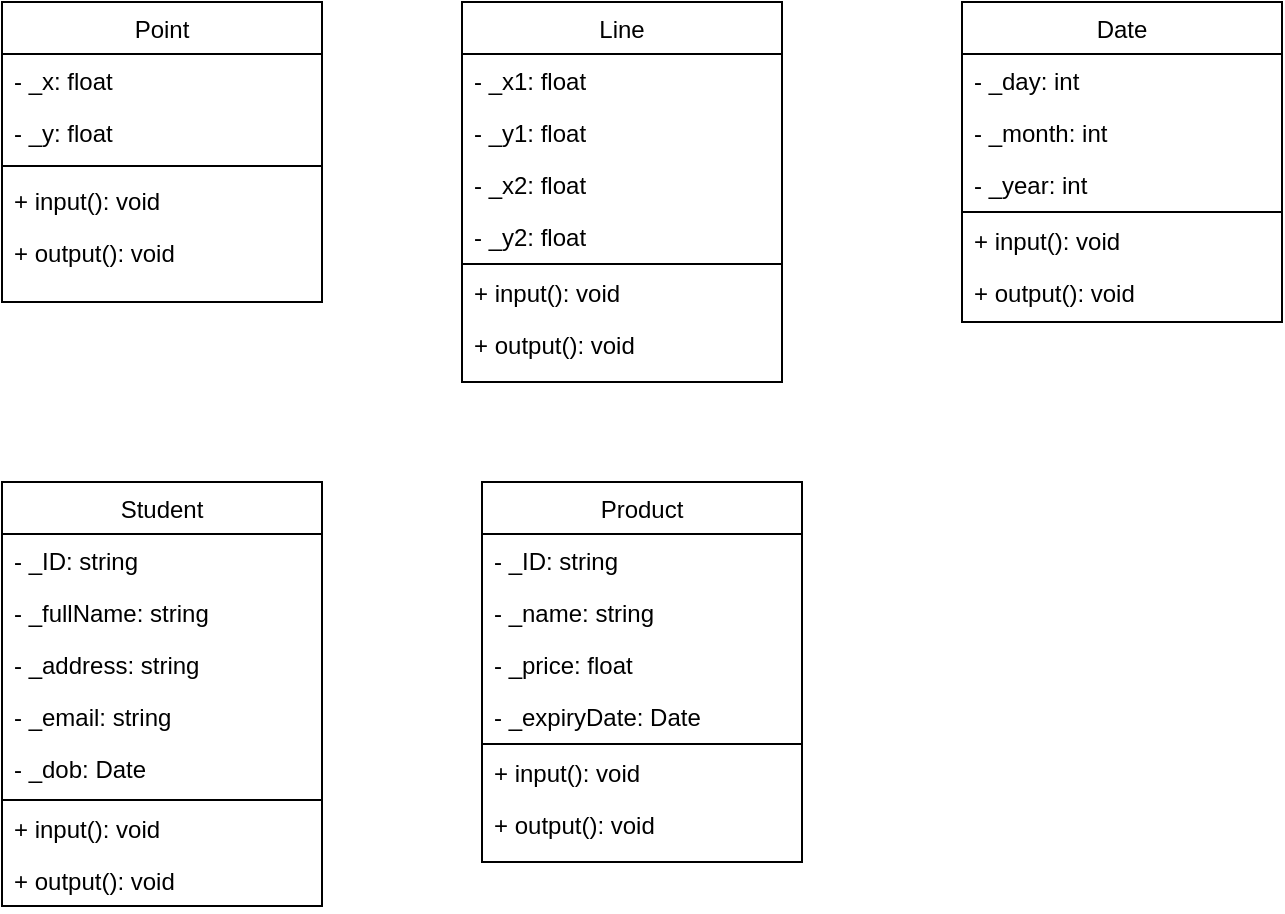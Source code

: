 <mxfile version="24.1.0" type="github">
  <diagram id="C5RBs43oDa-KdzZeNtuy" name="Page-1">
    <mxGraphModel dx="724" dy="392" grid="1" gridSize="10" guides="1" tooltips="1" connect="1" arrows="1" fold="1" page="1" pageScale="1" pageWidth="827" pageHeight="1169" math="0" shadow="0">
      <root>
        <mxCell id="WIyWlLk6GJQsqaUBKTNV-0" />
        <mxCell id="WIyWlLk6GJQsqaUBKTNV-1" parent="WIyWlLk6GJQsqaUBKTNV-0" />
        <mxCell id="zkfFHV4jXpPFQw0GAbJ--0" value="Point" style="swimlane;fontStyle=0;align=center;verticalAlign=top;childLayout=stackLayout;horizontal=1;startSize=26;horizontalStack=0;resizeParent=1;resizeLast=0;collapsible=1;marginBottom=0;rounded=0;shadow=0;strokeWidth=1;" parent="WIyWlLk6GJQsqaUBKTNV-1" vertex="1">
          <mxGeometry x="40" y="40" width="160" height="150" as="geometry">
            <mxRectangle x="40" y="40" width="160" height="26" as="alternateBounds" />
          </mxGeometry>
        </mxCell>
        <mxCell id="zkfFHV4jXpPFQw0GAbJ--1" value="- _x: float" style="text;align=left;verticalAlign=top;spacingLeft=4;spacingRight=4;overflow=hidden;rotatable=0;points=[[0,0.5],[1,0.5]];portConstraint=eastwest;" parent="zkfFHV4jXpPFQw0GAbJ--0" vertex="1">
          <mxGeometry y="26" width="160" height="26" as="geometry" />
        </mxCell>
        <mxCell id="zkfFHV4jXpPFQw0GAbJ--2" value="- _y: float" style="text;align=left;verticalAlign=top;spacingLeft=4;spacingRight=4;overflow=hidden;rotatable=0;points=[[0,0.5],[1,0.5]];portConstraint=eastwest;rounded=0;shadow=0;html=0;" parent="zkfFHV4jXpPFQw0GAbJ--0" vertex="1">
          <mxGeometry y="52" width="160" height="26" as="geometry" />
        </mxCell>
        <mxCell id="zkfFHV4jXpPFQw0GAbJ--4" value="" style="line;html=1;strokeWidth=1;align=left;verticalAlign=middle;spacingTop=-1;spacingLeft=3;spacingRight=3;rotatable=0;labelPosition=right;points=[];portConstraint=eastwest;" parent="zkfFHV4jXpPFQw0GAbJ--0" vertex="1">
          <mxGeometry y="78" width="160" height="8" as="geometry" />
        </mxCell>
        <mxCell id="zkfFHV4jXpPFQw0GAbJ--5" value="+ input(): void" style="text;align=left;verticalAlign=top;spacingLeft=4;spacingRight=4;overflow=hidden;rotatable=0;points=[[0,0.5],[1,0.5]];portConstraint=eastwest;" parent="zkfFHV4jXpPFQw0GAbJ--0" vertex="1">
          <mxGeometry y="86" width="160" height="26" as="geometry" />
        </mxCell>
        <mxCell id="MnHsh5OKd37EMZuRNrz--5" value="+ output(): void" style="text;align=left;verticalAlign=top;spacingLeft=4;spacingRight=4;overflow=hidden;rotatable=0;points=[[0,0.5],[1,0.5]];portConstraint=eastwest;" vertex="1" parent="zkfFHV4jXpPFQw0GAbJ--0">
          <mxGeometry y="112" width="160" height="26" as="geometry" />
        </mxCell>
        <mxCell id="MnHsh5OKd37EMZuRNrz--6" value="Line" style="swimlane;fontStyle=0;align=center;verticalAlign=top;childLayout=stackLayout;horizontal=1;startSize=26;horizontalStack=0;resizeParent=1;resizeLast=0;collapsible=1;marginBottom=0;rounded=0;shadow=0;strokeWidth=1;" vertex="1" parent="WIyWlLk6GJQsqaUBKTNV-1">
          <mxGeometry x="270" y="40" width="160" height="190" as="geometry">
            <mxRectangle x="40" y="40" width="160" height="26" as="alternateBounds" />
          </mxGeometry>
        </mxCell>
        <mxCell id="MnHsh5OKd37EMZuRNrz--7" value="- _x1: float" style="text;align=left;verticalAlign=top;spacingLeft=4;spacingRight=4;overflow=hidden;rotatable=0;points=[[0,0.5],[1,0.5]];portConstraint=eastwest;" vertex="1" parent="MnHsh5OKd37EMZuRNrz--6">
          <mxGeometry y="26" width="160" height="26" as="geometry" />
        </mxCell>
        <mxCell id="MnHsh5OKd37EMZuRNrz--8" value="- _y1: float" style="text;align=left;verticalAlign=top;spacingLeft=4;spacingRight=4;overflow=hidden;rotatable=0;points=[[0,0.5],[1,0.5]];portConstraint=eastwest;rounded=0;shadow=0;html=0;" vertex="1" parent="MnHsh5OKd37EMZuRNrz--6">
          <mxGeometry y="52" width="160" height="26" as="geometry" />
        </mxCell>
        <mxCell id="MnHsh5OKd37EMZuRNrz--10" value="- _x2: float" style="text;align=left;verticalAlign=top;spacingLeft=4;spacingRight=4;overflow=hidden;rotatable=0;points=[[0,0.5],[1,0.5]];portConstraint=eastwest;" vertex="1" parent="MnHsh5OKd37EMZuRNrz--6">
          <mxGeometry y="78" width="160" height="26" as="geometry" />
        </mxCell>
        <mxCell id="MnHsh5OKd37EMZuRNrz--11" value="- _y2: float" style="text;align=left;verticalAlign=top;spacingLeft=4;spacingRight=4;overflow=hidden;rotatable=0;points=[[0,0.5],[1,0.5]];portConstraint=eastwest;" vertex="1" parent="MnHsh5OKd37EMZuRNrz--6">
          <mxGeometry y="104" width="160" height="26" as="geometry" />
        </mxCell>
        <mxCell id="MnHsh5OKd37EMZuRNrz--9" value="" style="line;html=1;strokeWidth=1;align=left;verticalAlign=middle;spacingTop=-1;spacingLeft=3;spacingRight=3;rotatable=0;labelPosition=right;points=[];portConstraint=eastwest;" vertex="1" parent="MnHsh5OKd37EMZuRNrz--6">
          <mxGeometry y="130" width="160" height="2" as="geometry" />
        </mxCell>
        <mxCell id="MnHsh5OKd37EMZuRNrz--13" value="+ input(): void" style="text;align=left;verticalAlign=top;spacingLeft=4;spacingRight=4;overflow=hidden;rotatable=0;points=[[0,0.5],[1,0.5]];portConstraint=eastwest;" vertex="1" parent="MnHsh5OKd37EMZuRNrz--6">
          <mxGeometry y="132" width="160" height="26" as="geometry" />
        </mxCell>
        <mxCell id="MnHsh5OKd37EMZuRNrz--14" value="+ output(): void" style="text;align=left;verticalAlign=top;spacingLeft=4;spacingRight=4;overflow=hidden;rotatable=0;points=[[0,0.5],[1,0.5]];portConstraint=eastwest;" vertex="1" parent="MnHsh5OKd37EMZuRNrz--6">
          <mxGeometry y="158" width="160" height="26" as="geometry" />
        </mxCell>
        <mxCell id="MnHsh5OKd37EMZuRNrz--15" value="Date" style="swimlane;fontStyle=0;align=center;verticalAlign=top;childLayout=stackLayout;horizontal=1;startSize=26;horizontalStack=0;resizeParent=1;resizeLast=0;collapsible=1;marginBottom=0;rounded=0;shadow=0;strokeWidth=1;" vertex="1" parent="WIyWlLk6GJQsqaUBKTNV-1">
          <mxGeometry x="520" y="40" width="160" height="160" as="geometry">
            <mxRectangle x="40" y="40" width="160" height="26" as="alternateBounds" />
          </mxGeometry>
        </mxCell>
        <mxCell id="MnHsh5OKd37EMZuRNrz--16" value="- _day: int" style="text;align=left;verticalAlign=top;spacingLeft=4;spacingRight=4;overflow=hidden;rotatable=0;points=[[0,0.5],[1,0.5]];portConstraint=eastwest;" vertex="1" parent="MnHsh5OKd37EMZuRNrz--15">
          <mxGeometry y="26" width="160" height="26" as="geometry" />
        </mxCell>
        <mxCell id="MnHsh5OKd37EMZuRNrz--17" value="- _month: int" style="text;align=left;verticalAlign=top;spacingLeft=4;spacingRight=4;overflow=hidden;rotatable=0;points=[[0,0.5],[1,0.5]];portConstraint=eastwest;rounded=0;shadow=0;html=0;" vertex="1" parent="MnHsh5OKd37EMZuRNrz--15">
          <mxGeometry y="52" width="160" height="26" as="geometry" />
        </mxCell>
        <mxCell id="MnHsh5OKd37EMZuRNrz--18" value="- _year: int" style="text;align=left;verticalAlign=top;spacingLeft=4;spacingRight=4;overflow=hidden;rotatable=0;points=[[0,0.5],[1,0.5]];portConstraint=eastwest;" vertex="1" parent="MnHsh5OKd37EMZuRNrz--15">
          <mxGeometry y="78" width="160" height="26" as="geometry" />
        </mxCell>
        <mxCell id="MnHsh5OKd37EMZuRNrz--20" value="" style="line;html=1;strokeWidth=1;align=left;verticalAlign=middle;spacingTop=-1;spacingLeft=3;spacingRight=3;rotatable=0;labelPosition=right;points=[];portConstraint=eastwest;" vertex="1" parent="MnHsh5OKd37EMZuRNrz--15">
          <mxGeometry y="104" width="160" height="2" as="geometry" />
        </mxCell>
        <mxCell id="MnHsh5OKd37EMZuRNrz--21" value="+ input(): void" style="text;align=left;verticalAlign=top;spacingLeft=4;spacingRight=4;overflow=hidden;rotatable=0;points=[[0,0.5],[1,0.5]];portConstraint=eastwest;" vertex="1" parent="MnHsh5OKd37EMZuRNrz--15">
          <mxGeometry y="106" width="160" height="26" as="geometry" />
        </mxCell>
        <mxCell id="MnHsh5OKd37EMZuRNrz--22" value="+ output(): void" style="text;align=left;verticalAlign=top;spacingLeft=4;spacingRight=4;overflow=hidden;rotatable=0;points=[[0,0.5],[1,0.5]];portConstraint=eastwest;" vertex="1" parent="MnHsh5OKd37EMZuRNrz--15">
          <mxGeometry y="132" width="160" height="26" as="geometry" />
        </mxCell>
        <mxCell id="MnHsh5OKd37EMZuRNrz--24" value="Student" style="swimlane;fontStyle=0;align=center;verticalAlign=top;childLayout=stackLayout;horizontal=1;startSize=26;horizontalStack=0;resizeParent=1;resizeLast=0;collapsible=1;marginBottom=0;rounded=0;shadow=0;strokeWidth=1;" vertex="1" parent="WIyWlLk6GJQsqaUBKTNV-1">
          <mxGeometry x="40" y="280" width="160" height="212" as="geometry">
            <mxRectangle x="40" y="40" width="160" height="26" as="alternateBounds" />
          </mxGeometry>
        </mxCell>
        <mxCell id="MnHsh5OKd37EMZuRNrz--25" value="- _ID: string" style="text;align=left;verticalAlign=top;spacingLeft=4;spacingRight=4;overflow=hidden;rotatable=0;points=[[0,0.5],[1,0.5]];portConstraint=eastwest;" vertex="1" parent="MnHsh5OKd37EMZuRNrz--24">
          <mxGeometry y="26" width="160" height="26" as="geometry" />
        </mxCell>
        <mxCell id="MnHsh5OKd37EMZuRNrz--26" value="- _fullName: string" style="text;align=left;verticalAlign=top;spacingLeft=4;spacingRight=4;overflow=hidden;rotatable=0;points=[[0,0.5],[1,0.5]];portConstraint=eastwest;rounded=0;shadow=0;html=0;" vertex="1" parent="MnHsh5OKd37EMZuRNrz--24">
          <mxGeometry y="52" width="160" height="26" as="geometry" />
        </mxCell>
        <mxCell id="MnHsh5OKd37EMZuRNrz--27" value="- _address: string" style="text;align=left;verticalAlign=top;spacingLeft=4;spacingRight=4;overflow=hidden;rotatable=0;points=[[0,0.5],[1,0.5]];portConstraint=eastwest;" vertex="1" parent="MnHsh5OKd37EMZuRNrz--24">
          <mxGeometry y="78" width="160" height="26" as="geometry" />
        </mxCell>
        <mxCell id="MnHsh5OKd37EMZuRNrz--28" value="- _email: string" style="text;align=left;verticalAlign=top;spacingLeft=4;spacingRight=4;overflow=hidden;rotatable=0;points=[[0,0.5],[1,0.5]];portConstraint=eastwest;" vertex="1" parent="MnHsh5OKd37EMZuRNrz--24">
          <mxGeometry y="104" width="160" height="26" as="geometry" />
        </mxCell>
        <mxCell id="MnHsh5OKd37EMZuRNrz--33" value="- _dob: Date" style="text;align=left;verticalAlign=top;spacingLeft=4;spacingRight=4;overflow=hidden;rotatable=0;points=[[0,0.5],[1,0.5]];portConstraint=eastwest;" vertex="1" parent="MnHsh5OKd37EMZuRNrz--24">
          <mxGeometry y="130" width="160" height="28" as="geometry" />
        </mxCell>
        <mxCell id="MnHsh5OKd37EMZuRNrz--29" value="" style="line;html=1;strokeWidth=1;align=left;verticalAlign=middle;spacingTop=-1;spacingLeft=3;spacingRight=3;rotatable=0;labelPosition=right;points=[];portConstraint=eastwest;" vertex="1" parent="MnHsh5OKd37EMZuRNrz--24">
          <mxGeometry y="158" width="160" height="2" as="geometry" />
        </mxCell>
        <mxCell id="MnHsh5OKd37EMZuRNrz--30" value="+ input(): void" style="text;align=left;verticalAlign=top;spacingLeft=4;spacingRight=4;overflow=hidden;rotatable=0;points=[[0,0.5],[1,0.5]];portConstraint=eastwest;" vertex="1" parent="MnHsh5OKd37EMZuRNrz--24">
          <mxGeometry y="160" width="160" height="26" as="geometry" />
        </mxCell>
        <mxCell id="MnHsh5OKd37EMZuRNrz--31" value="+ output(): void" style="text;align=left;verticalAlign=top;spacingLeft=4;spacingRight=4;overflow=hidden;rotatable=0;points=[[0,0.5],[1,0.5]];portConstraint=eastwest;" vertex="1" parent="MnHsh5OKd37EMZuRNrz--24">
          <mxGeometry y="186" width="160" height="26" as="geometry" />
        </mxCell>
        <mxCell id="MnHsh5OKd37EMZuRNrz--34" value="Product" style="swimlane;fontStyle=0;align=center;verticalAlign=top;childLayout=stackLayout;horizontal=1;startSize=26;horizontalStack=0;resizeParent=1;resizeLast=0;collapsible=1;marginBottom=0;rounded=0;shadow=0;strokeWidth=1;" vertex="1" parent="WIyWlLk6GJQsqaUBKTNV-1">
          <mxGeometry x="280" y="280" width="160" height="190" as="geometry">
            <mxRectangle x="40" y="40" width="160" height="26" as="alternateBounds" />
          </mxGeometry>
        </mxCell>
        <mxCell id="MnHsh5OKd37EMZuRNrz--35" value="- _ID: string" style="text;align=left;verticalAlign=top;spacingLeft=4;spacingRight=4;overflow=hidden;rotatable=0;points=[[0,0.5],[1,0.5]];portConstraint=eastwest;" vertex="1" parent="MnHsh5OKd37EMZuRNrz--34">
          <mxGeometry y="26" width="160" height="26" as="geometry" />
        </mxCell>
        <mxCell id="MnHsh5OKd37EMZuRNrz--36" value="- _name: string" style="text;align=left;verticalAlign=top;spacingLeft=4;spacingRight=4;overflow=hidden;rotatable=0;points=[[0,0.5],[1,0.5]];portConstraint=eastwest;rounded=0;shadow=0;html=0;" vertex="1" parent="MnHsh5OKd37EMZuRNrz--34">
          <mxGeometry y="52" width="160" height="26" as="geometry" />
        </mxCell>
        <mxCell id="MnHsh5OKd37EMZuRNrz--37" value="- _price: float" style="text;align=left;verticalAlign=top;spacingLeft=4;spacingRight=4;overflow=hidden;rotatable=0;points=[[0,0.5],[1,0.5]];portConstraint=eastwest;" vertex="1" parent="MnHsh5OKd37EMZuRNrz--34">
          <mxGeometry y="78" width="160" height="26" as="geometry" />
        </mxCell>
        <mxCell id="MnHsh5OKd37EMZuRNrz--38" value="- _expiryDate: Date" style="text;align=left;verticalAlign=top;spacingLeft=4;spacingRight=4;overflow=hidden;rotatable=0;points=[[0,0.5],[1,0.5]];portConstraint=eastwest;" vertex="1" parent="MnHsh5OKd37EMZuRNrz--34">
          <mxGeometry y="104" width="160" height="26" as="geometry" />
        </mxCell>
        <mxCell id="MnHsh5OKd37EMZuRNrz--39" value="" style="line;html=1;strokeWidth=1;align=left;verticalAlign=middle;spacingTop=-1;spacingLeft=3;spacingRight=3;rotatable=0;labelPosition=right;points=[];portConstraint=eastwest;" vertex="1" parent="MnHsh5OKd37EMZuRNrz--34">
          <mxGeometry y="130" width="160" height="2" as="geometry" />
        </mxCell>
        <mxCell id="MnHsh5OKd37EMZuRNrz--40" value="+ input(): void" style="text;align=left;verticalAlign=top;spacingLeft=4;spacingRight=4;overflow=hidden;rotatable=0;points=[[0,0.5],[1,0.5]];portConstraint=eastwest;" vertex="1" parent="MnHsh5OKd37EMZuRNrz--34">
          <mxGeometry y="132" width="160" height="26" as="geometry" />
        </mxCell>
        <mxCell id="MnHsh5OKd37EMZuRNrz--41" value="+ output(): void" style="text;align=left;verticalAlign=top;spacingLeft=4;spacingRight=4;overflow=hidden;rotatable=0;points=[[0,0.5],[1,0.5]];portConstraint=eastwest;" vertex="1" parent="MnHsh5OKd37EMZuRNrz--34">
          <mxGeometry y="158" width="160" height="26" as="geometry" />
        </mxCell>
      </root>
    </mxGraphModel>
  </diagram>
</mxfile>
